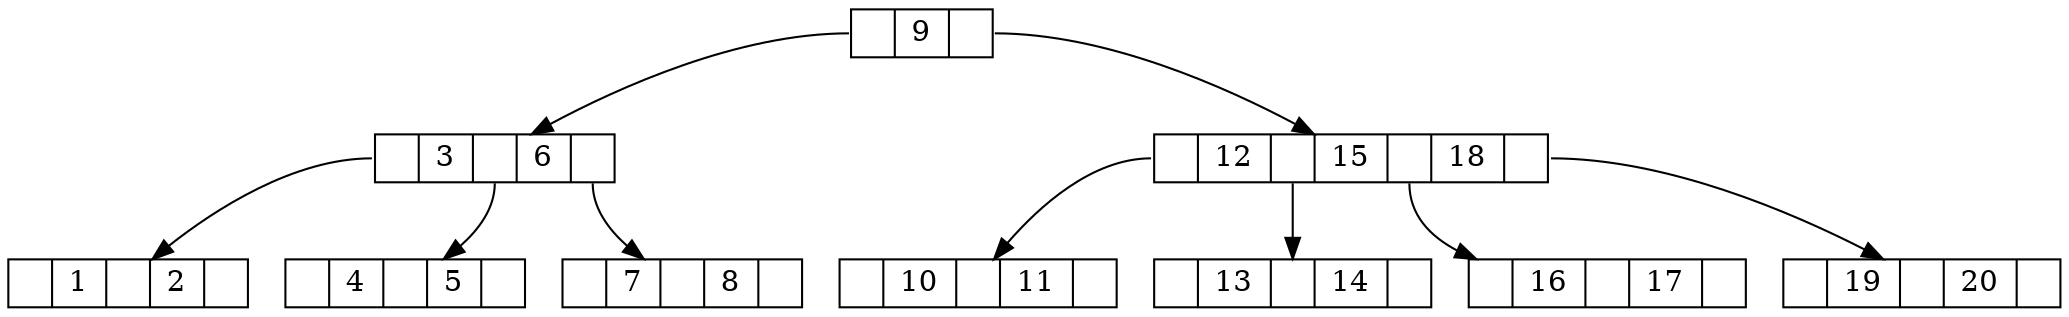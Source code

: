 digraph BTree {
  node [shape=record, height=.1];
  n959447386 [label="<p0> | 9 | <p1>"];
  n959447386:p0 -> n1654589030;
  n1654589030 [label="<p0> | 3 | <p1> | 6 | <p2>"];
  n1654589030:p0 -> n466002798;
  n466002798 [label="<p0> | 1 | <p1> | 2 | <p2>"];
  n1654589030:p1 -> n33524623;
  n33524623 [label="<p0> | 4 | <p1> | 5 | <p2>"];
  n1654589030:p2 -> n947679291;
  n947679291 [label="<p0> | 7 | <p1> | 8 | <p2>"];
  n959447386:p1 -> n575335780;
  n575335780 [label="<p0> | 12 | <p1> | 15 | <p2> | 18 | <p3>"];
  n575335780:p0 -> n205125520;
  n205125520 [label="<p0> | 10 | <p1> | 11 | <p2>"];
  n575335780:p1 -> n1911006827;
  n1911006827 [label="<p0> | 13 | <p1> | 14 | <p2>"];
  n575335780:p2 -> n717356484;
  n717356484 [label="<p0> | 16 | <p1> | 17 | <p2>"];
  n575335780:p3 -> n1595212853;
  n1595212853 [label="<p0> | 19 | <p1> | 20 | <p2>"];
}
